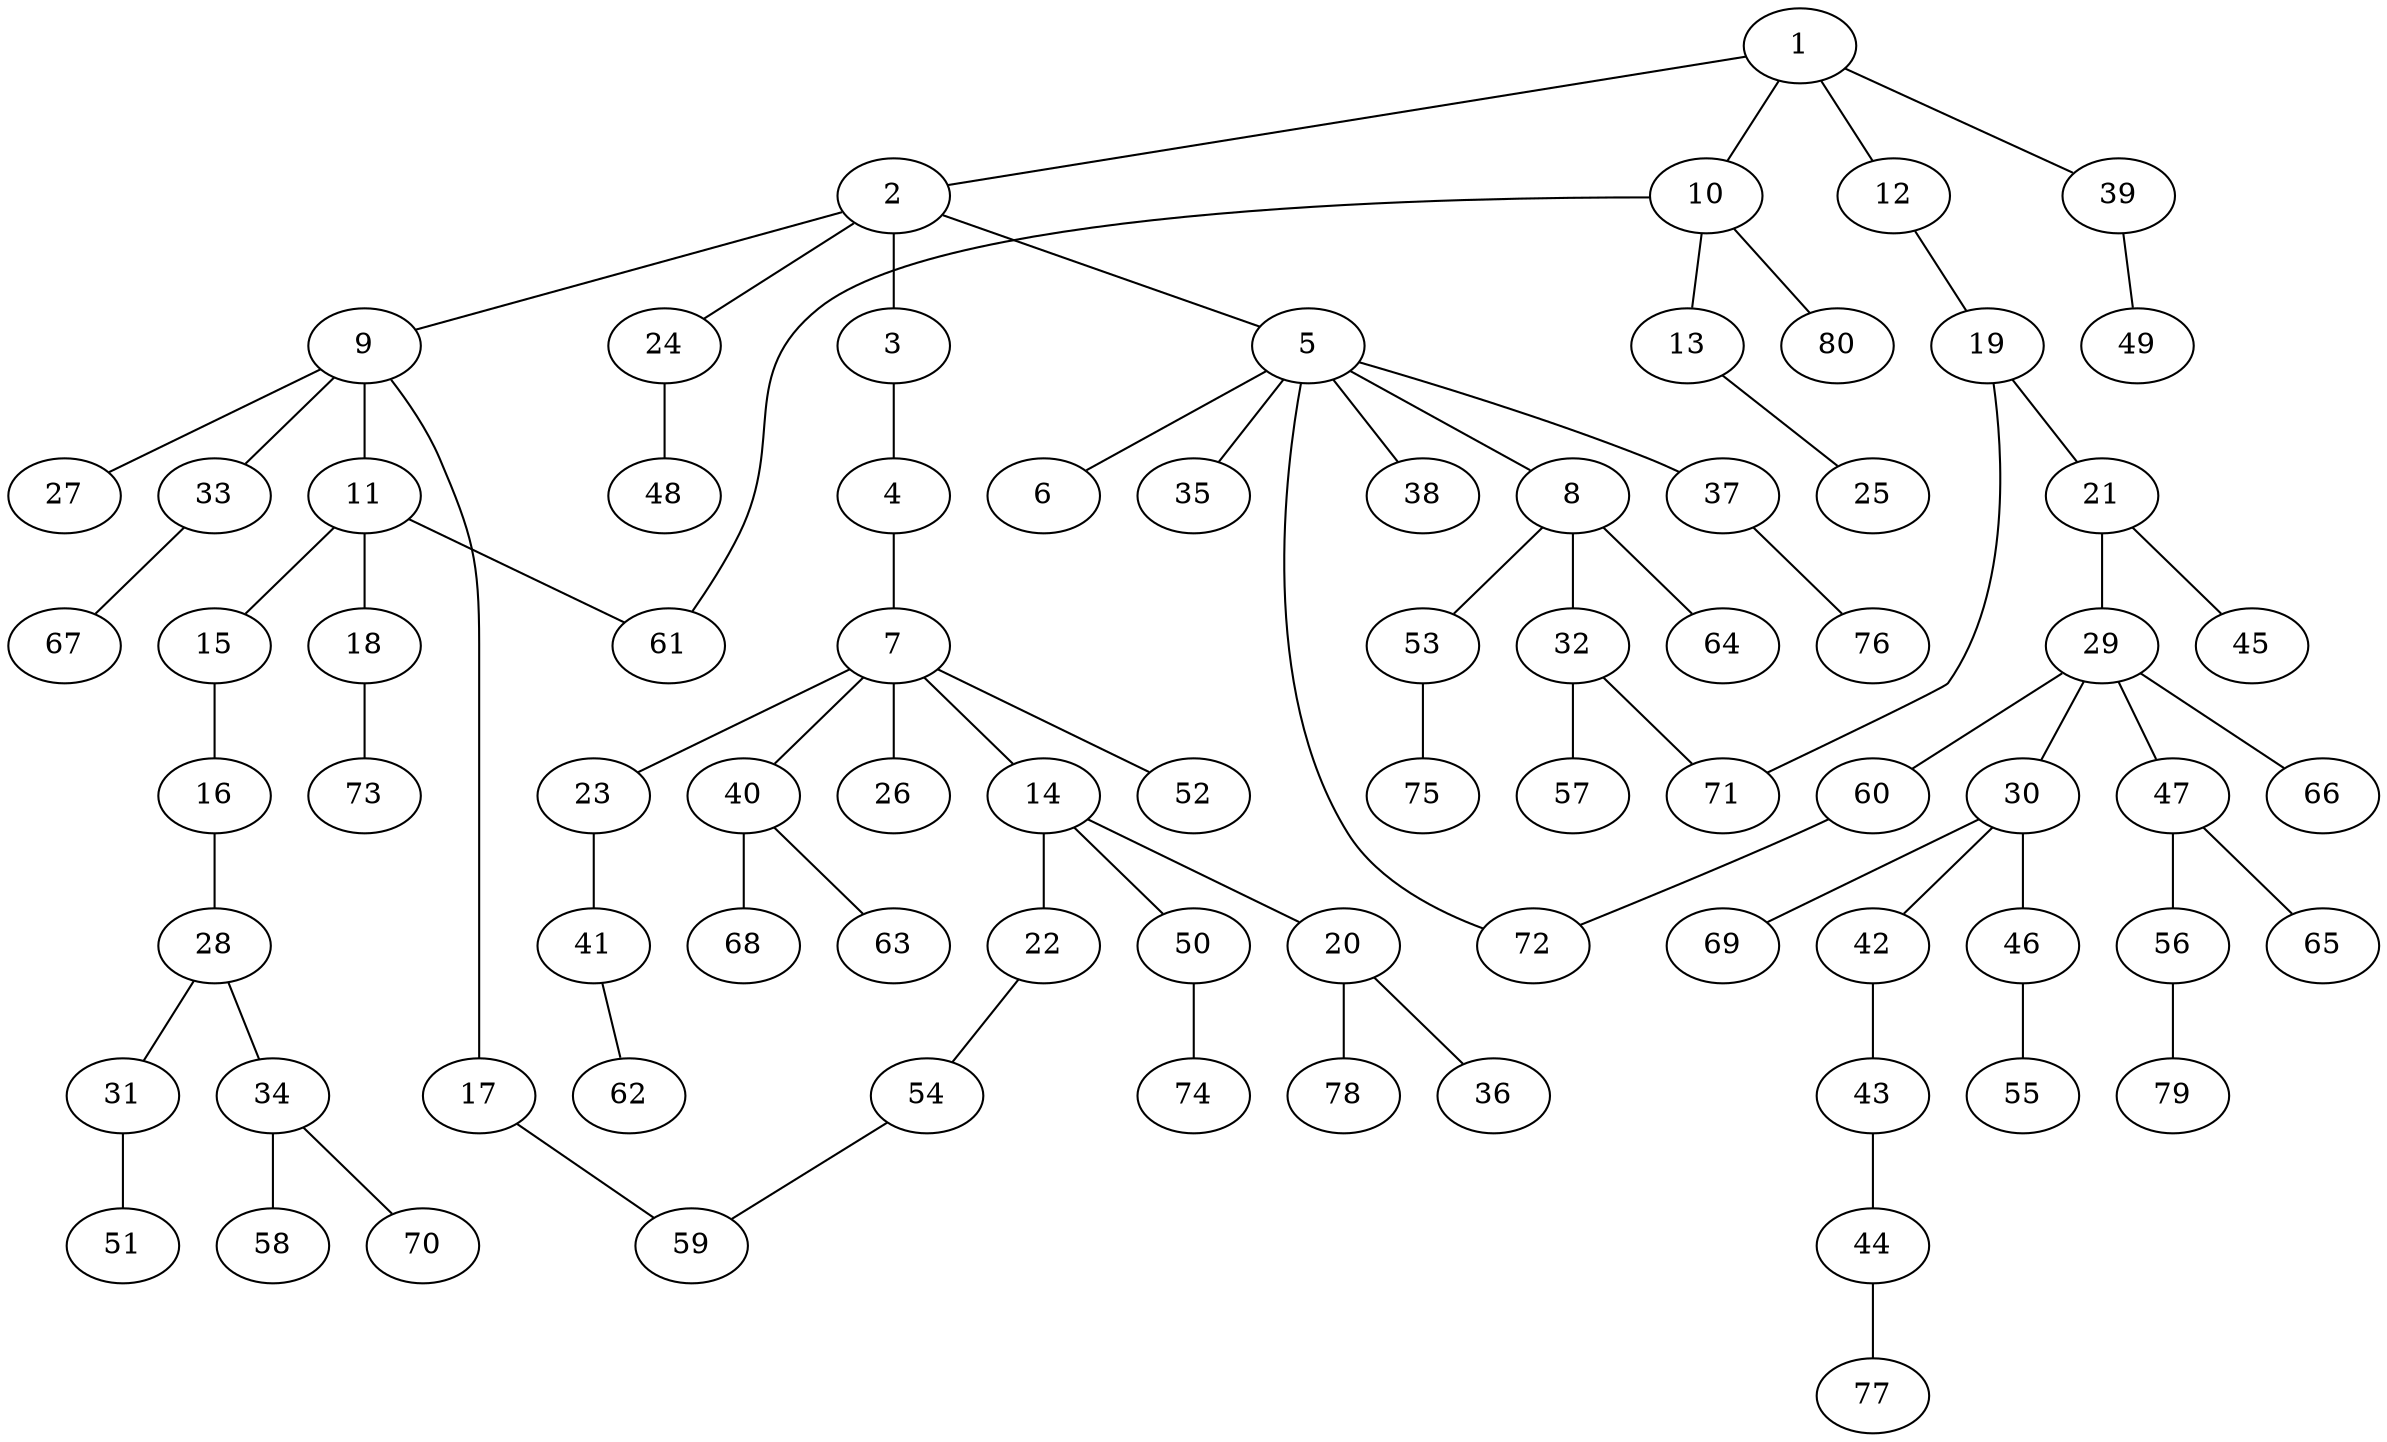 graph graphname {1--2
1--10
1--12
1--39
2--3
2--5
2--9
2--24
3--4
4--7
5--6
5--8
5--35
5--37
5--38
5--72
7--14
7--23
7--26
7--40
7--52
8--32
8--53
8--64
9--11
9--17
9--27
9--33
10--13
10--61
10--80
11--15
11--18
11--61
12--19
13--25
14--20
14--22
14--50
15--16
16--28
17--59
18--73
19--21
19--71
20--36
20--78
21--29
21--45
22--54
23--41
24--48
28--31
28--34
29--30
29--47
29--60
29--66
30--42
30--46
30--69
31--51
32--57
32--71
33--67
34--58
34--70
37--76
39--49
40--63
40--68
41--62
42--43
43--44
44--77
46--55
47--56
47--65
50--74
53--75
54--59
56--79
60--72
}